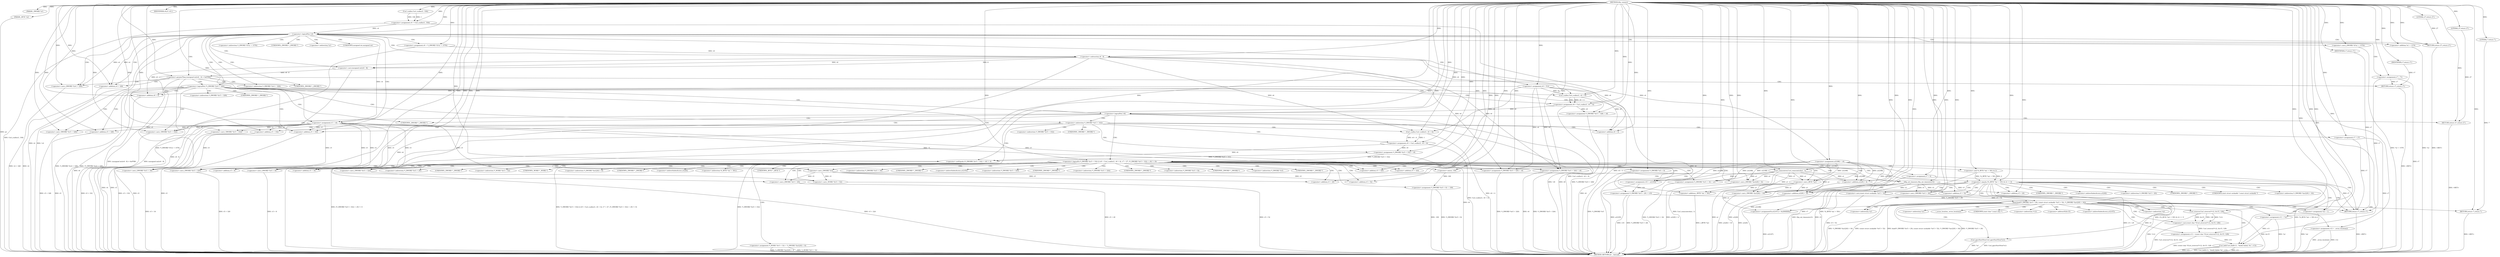 digraph tftp_connect {  
"1000112" [label = "(METHOD,tftp_connect)" ]
"1000381" [label = "(METHOD_RETURN,int __fastcall)" ]
"1000113" [label = "(PARAM,_DWORD *a1)" ]
"1000114" [label = "(PARAM,_BYTE *a2)" ]
"1000127" [label = "(<operator>.assignment,v4 = Curl_ccalloc(1, 336))" ]
"1000129" [label = "(Curl_ccalloc,Curl_ccalloc(1, 336))" ]
"1000132" [label = "(<operator>.assignment,a1[188] = v4)" ]
"1000138" [label = "(<operator>.logicalNot,!v4)" ]
"1000140" [label = "(RETURN,return 27;,return 27;)" ]
"1000141" [label = "(LITERAL,27,return 27;)" ]
"1000142" [label = "(<operator>.assignment,v5 = v4)" ]
"1000145" [label = "(<operator>.assignment,v6 = *(_DWORD *)(*a1 + 1576))" ]
"1000148" [label = "(<operator>.cast,(_DWORD *)(*a1 + 1576))" ]
"1000150" [label = "(<operator>.addition,*a1 + 1576)" ]
"1000155" [label = "(IDENTIFIER,v6,if ( v6 ))" ]
"1000157" [label = "(<operator>.assignment,v7 = 71)" ]
"1000161" [label = "(<operator>.greaterThan,(unsigned int)(v6 - 8) > 0xFFB0)" ]
"1000162" [label = "(<operator>.cast,(unsigned int)(v6 - 8))" ]
"1000164" [label = "(<operator>.subtraction,v6 - 8)" ]
"1000168" [label = "(RETURN,return v7;,return v7;)" ]
"1000169" [label = "(IDENTIFIER,v7,return v7;)" ]
"1000172" [label = "(<operator>.assignment,v6 = 512)" ]
"1000176" [label = "(<operator>.logicalNot,!*(_DWORD *)(v4 + 328))" ]
"1000178" [label = "(<operator>.cast,(_DWORD *)(v4 + 328))" ]
"1000180" [label = "(<operator>.addition,v4 + 328)" ]
"1000184" [label = "(<operator>.assignment,v8 = Curl_ccalloc(1, v6 + 4))" ]
"1000186" [label = "(Curl_ccalloc,Curl_ccalloc(1, v6 + 4))" ]
"1000188" [label = "(<operator>.addition,v6 + 4)" ]
"1000191" [label = "(<operator>.assignment,*(_DWORD *)(v5 + 328) = v8)" ]
"1000193" [label = "(<operator>.cast,(_DWORD *)(v5 + 328))" ]
"1000195" [label = "(<operator>.addition,v5 + 328)" ]
"1000200" [label = "(<operator>.logicalNot,!v8)" ]
"1000202" [label = "(RETURN,return 27;,return 27;)" ]
"1000203" [label = "(LITERAL,27,return 27;)" ]
"1000205" [label = "(<operator>.logicalOr,*(_DWORD *)(v5 + 332) || (v9 = Curl_ccalloc(1, v6 + 4), v7 = 27, (*(_DWORD *)(v5 + 332) = v9) != 0))" ]
"1000207" [label = "(<operator>.cast,(_DWORD *)(v5 + 332))" ]
"1000209" [label = "(<operator>.addition,v5 + 332)" ]
"1000213" [label = "(<operator>.assignment,v9 = Curl_ccalloc(1, v6 + 4))" ]
"1000215" [label = "(Curl_ccalloc,Curl_ccalloc(1, v6 + 4))" ]
"1000217" [label = "(<operator>.addition,v6 + 4)" ]
"1000221" [label = "(<operator>.assignment,v7 = 27)" ]
"1000224" [label = "(<operator>.notEquals,(*(_DWORD *)(v5 + 332) = v9) != 0)" ]
"1000225" [label = "(<operator>.assignment,*(_DWORD *)(v5 + 332) = v9)" ]
"1000227" [label = "(<operator>.cast,(_DWORD *)(v5 + 332))" ]
"1000229" [label = "(<operator>.addition,v5 + 332)" ]
"1000235" [label = "(Curl_conncontrol,Curl_conncontrol(a1, 1))" ]
"1000238" [label = "(<operator>.assignment,*(_DWORD *)(v5 + 16) = a1)" ]
"1000240" [label = "(<operator>.cast,(_DWORD *)(v5 + 16))" ]
"1000242" [label = "(<operator>.addition,v5 + 16)" ]
"1000246" [label = "(<operator>.assignment,v7 = 0)" ]
"1000249" [label = "(<operator>.assignment,v10 = a1[105])" ]
"1000254" [label = "(<operator>.assignment,*(_DWORD *)(v5 + 320) = v6)" ]
"1000256" [label = "(<operator>.cast,(_DWORD *)(v5 + 320))" ]
"1000258" [label = "(<operator>.addition,v5 + 320)" ]
"1000262" [label = "(<operator>.assignment,*(_DWORD *)(v5 + 324) = v6)" ]
"1000264" [label = "(<operator>.cast,(_DWORD *)(v5 + 324))" ]
"1000266" [label = "(<operator>.addition,v5 + 324)" ]
"1000270" [label = "(<operator>.assignment,*(_DWORD *)(v5 + 8) = -100)" ]
"1000272" [label = "(<operator>.cast,(_DWORD *)(v5 + 8))" ]
"1000274" [label = "(<operator>.addition,v5 + 8)" ]
"1000277" [label = "(<operator>.minus,-100)" ]
"1000279" [label = "(<operator>.assignment,*(_DWORD *)v5 = 0)" ]
"1000281" [label = "(<operator>.cast,(_DWORD *)v5)" ]
"1000285" [label = "(<operator>.assignment,*(_DWORD *)(v5 + 20) = v10)" ]
"1000287" [label = "(<operator>.cast,(_DWORD *)(v5 + 20))" ]
"1000289" [label = "(<operator>.addition,v5 + 20)" ]
"1000293" [label = "(<operator>.assignment,*(_WORD *)(v5 + 52) = *(_DWORD *)(a1[20] + 4))" ]
"1000295" [label = "(<operator>.cast,(_WORD *)(v5 + 52))" ]
"1000297" [label = "(<operator>.addition,v5 + 52)" ]
"1000301" [label = "(<operator>.cast,(_DWORD *)(a1[20] + 4))" ]
"1000303" [label = "(<operator>.addition,a1[20] + 4)" ]
"1000308" [label = "(tftp_set_timeouts,tftp_set_timeouts(v5))" ]
"1000311" [label = "(<operator>.equals,(*((_BYTE *)a1 + 591) & 2) == 0)" ]
"1000312" [label = "(<operator>.and,*((_BYTE *)a1 + 591) & 2)" ]
"1000314" [label = "(<operator>.addition,(_BYTE *)a1 + 591)" ]
"1000315" [label = "(<operator>.cast,(_BYTE *)a1)" ]
"1000323" [label = "(bind,bind(*(_DWORD *)(v5 + 20), (const struct sockaddr *)(v5 + 52), *(_DWORD *)(a1[20] + 16)))" ]
"1000325" [label = "(<operator>.cast,(_DWORD *)(v5 + 20))" ]
"1000327" [label = "(<operator>.addition,v5 + 20)" ]
"1000330" [label = "(<operator>.cast,(const struct sockaddr *)(v5 + 52))" ]
"1000332" [label = "(<operator>.addition,v5 + 52)" ]
"1000336" [label = "(<operator>.cast,(_DWORD *)(a1[20] + 16))" ]
"1000338" [label = "(<operator>.addition,a1[20] + 16)" ]
"1000344" [label = "(<operator>.assignment,v11 = *a1)" ]
"1000348" [label = "(<operator>.assignment,v12 = _errno_location())" ]
"1000351" [label = "(<operator>.assignment,v13 = (const char *)Curl_strerror(*v12, &v15, 128))" ]
"1000353" [label = "(<operator>.cast,(const char *)Curl_strerror(*v12, &v15, 128))" ]
"1000355" [label = "(Curl_strerror,Curl_strerror(*v12, &v15, 128))" ]
"1000361" [label = "(Curl_failf,Curl_failf(v11, \"bind() failed; %s\", v13))" ]
"1000365" [label = "(RETURN,return 7;,return 7;)" ]
"1000366" [label = "(LITERAL,7,return 7;)" ]
"1000367" [label = "(<operators>.assignmentOr,a1[147] |= 0x2000000u)" ]
"1000372" [label = "(Curl_pgrsStartNow,Curl_pgrsStartNow(*a1))" ]
"1000375" [label = "(<operator>.assignment,*a2 = 1)" ]
"1000379" [label = "(RETURN,return v7;,return v7;)" ]
"1000380" [label = "(IDENTIFIER,v7,return v7;)" ]
"1000147" [label = "(<operator>.indirection,*(_DWORD *)(*a1 + 1576))" ]
"1000149" [label = "(UNKNOWN,_DWORD *,_DWORD *)" ]
"1000151" [label = "(<operator>.indirection,*a1)" ]
"1000163" [label = "(UNKNOWN,unsigned int,unsigned int)" ]
"1000177" [label = "(<operator>.indirection,*(_DWORD *)(v4 + 328))" ]
"1000179" [label = "(UNKNOWN,_DWORD *,_DWORD *)" ]
"1000192" [label = "(<operator>.indirection,*(_DWORD *)(v5 + 328))" ]
"1000194" [label = "(UNKNOWN,_DWORD *,_DWORD *)" ]
"1000206" [label = "(<operator>.indirection,*(_DWORD *)(v5 + 332))" ]
"1000208" [label = "(UNKNOWN,_DWORD *,_DWORD *)" ]
"1000226" [label = "(<operator>.indirection,*(_DWORD *)(v5 + 332))" ]
"1000228" [label = "(UNKNOWN,_DWORD *,_DWORD *)" ]
"1000239" [label = "(<operator>.indirection,*(_DWORD *)(v5 + 16))" ]
"1000241" [label = "(UNKNOWN,_DWORD *,_DWORD *)" ]
"1000251" [label = "(<operator>.indirectIndexAccess,a1[105])" ]
"1000255" [label = "(<operator>.indirection,*(_DWORD *)(v5 + 320))" ]
"1000257" [label = "(UNKNOWN,_DWORD *,_DWORD *)" ]
"1000263" [label = "(<operator>.indirection,*(_DWORD *)(v5 + 324))" ]
"1000265" [label = "(UNKNOWN,_DWORD *,_DWORD *)" ]
"1000271" [label = "(<operator>.indirection,*(_DWORD *)(v5 + 8))" ]
"1000273" [label = "(UNKNOWN,_DWORD *,_DWORD *)" ]
"1000280" [label = "(<operator>.indirection,*(_DWORD *)v5)" ]
"1000282" [label = "(UNKNOWN,_DWORD *,_DWORD *)" ]
"1000286" [label = "(<operator>.indirection,*(_DWORD *)(v5 + 20))" ]
"1000288" [label = "(UNKNOWN,_DWORD *,_DWORD *)" ]
"1000294" [label = "(<operator>.indirection,*(_WORD *)(v5 + 52))" ]
"1000296" [label = "(UNKNOWN,_WORD *,_WORD *)" ]
"1000300" [label = "(<operator>.indirection,*(_DWORD *)(a1[20] + 4))" ]
"1000302" [label = "(UNKNOWN,_DWORD *,_DWORD *)" ]
"1000304" [label = "(<operator>.indirectIndexAccess,a1[20])" ]
"1000313" [label = "(<operator>.indirection,*((_BYTE *)a1 + 591))" ]
"1000316" [label = "(UNKNOWN,_BYTE *,_BYTE *)" ]
"1000324" [label = "(<operator>.indirection,*(_DWORD *)(v5 + 20))" ]
"1000326" [label = "(UNKNOWN,_DWORD *,_DWORD *)" ]
"1000331" [label = "(UNKNOWN,const struct sockaddr *,const struct sockaddr *)" ]
"1000335" [label = "(<operator>.indirection,*(_DWORD *)(a1[20] + 16))" ]
"1000337" [label = "(UNKNOWN,_DWORD *,_DWORD *)" ]
"1000339" [label = "(<operator>.indirectIndexAccess,a1[20])" ]
"1000346" [label = "(<operator>.indirection,*a1)" ]
"1000350" [label = "(_errno_location,_errno_location())" ]
"1000354" [label = "(UNKNOWN,const char *,const char *)" ]
"1000356" [label = "(<operator>.indirection,*v12)" ]
"1000358" [label = "(<operator>.addressOf,&v15)" ]
"1000368" [label = "(<operator>.indirectIndexAccess,a1[147])" ]
"1000373" [label = "(<operator>.indirection,*a1)" ]
"1000376" [label = "(<operator>.indirection,*a2)" ]
  "1000202" -> "1000381"  [ label = "DDG: <RET>"] 
  "1000365" -> "1000381"  [ label = "DDG: <RET>"] 
  "1000114" -> "1000381"  [ label = "DDG: a2"] 
  "1000287" -> "1000381"  [ label = "DDG: v5 + 20"] 
  "1000325" -> "1000381"  [ label = "DDG: v5 + 20"] 
  "1000180" -> "1000381"  [ label = "DDG: v4"] 
  "1000293" -> "1000381"  [ label = "DDG: *(_WORD *)(v5 + 52)"] 
  "1000162" -> "1000381"  [ label = "DDG: v6 - 8"] 
  "1000142" -> "1000381"  [ label = "DDG: v4"] 
  "1000161" -> "1000381"  [ label = "DDG: (unsigned int)(v6 - 8) > 0xFFB0"] 
  "1000217" -> "1000381"  [ label = "DDG: v6"] 
  "1000142" -> "1000381"  [ label = "DDG: v5"] 
  "1000205" -> "1000381"  [ label = "DDG: *(_DWORD *)(v5 + 332) || (v9 = Curl_ccalloc(1, v6 + 4), v7 = 27, (*(_DWORD *)(v5 + 332) = v9) != 0)"] 
  "1000200" -> "1000381"  [ label = "DDG: !v8"] 
  "1000323" -> "1000381"  [ label = "DDG: *(_DWORD *)(a1[20] + 16)"] 
  "1000138" -> "1000381"  [ label = "DDG: v4"] 
  "1000188" -> "1000381"  [ label = "DDG: v6"] 
  "1000238" -> "1000381"  [ label = "DDG: *(_DWORD *)(v5 + 16)"] 
  "1000323" -> "1000381"  [ label = "DDG: (const struct sockaddr *)(v5 + 52)"] 
  "1000351" -> "1000381"  [ label = "DDG: (const char *)Curl_strerror(*v12, &v15, 128)"] 
  "1000262" -> "1000381"  [ label = "DDG: v6"] 
  "1000308" -> "1000381"  [ label = "DDG: tftp_set_timeouts(v5)"] 
  "1000256" -> "1000381"  [ label = "DDG: v5 + 320"] 
  "1000229" -> "1000381"  [ label = "DDG: v5"] 
  "1000323" -> "1000381"  [ label = "DDG: bind(*(_DWORD *)(v5 + 20), (const struct sockaddr *)(v5 + 52), *(_DWORD *)(a1[20] + 16))"] 
  "1000361" -> "1000381"  [ label = "DDG: v13"] 
  "1000312" -> "1000381"  [ label = "DDG: *((_BYTE *)a1 + 591)"] 
  "1000215" -> "1000381"  [ label = "DDG: v6 + 4"] 
  "1000227" -> "1000381"  [ label = "DDG: v5 + 332"] 
  "1000272" -> "1000381"  [ label = "DDG: v5 + 8"] 
  "1000353" -> "1000381"  [ label = "DDG: Curl_strerror(*v12, &v15, 128)"] 
  "1000375" -> "1000381"  [ label = "DDG: *a2"] 
  "1000355" -> "1000381"  [ label = "DDG: *v12"] 
  "1000264" -> "1000381"  [ label = "DDG: v5 + 324"] 
  "1000367" -> "1000381"  [ label = "DDG: a1[147]"] 
  "1000132" -> "1000381"  [ label = "DDG: a1[188]"] 
  "1000285" -> "1000381"  [ label = "DDG: v10"] 
  "1000224" -> "1000381"  [ label = "DDG: (*(_DWORD *)(v5 + 332) = v9) != 0"] 
  "1000148" -> "1000381"  [ label = "DDG: *a1 + 1576"] 
  "1000178" -> "1000381"  [ label = "DDG: v4 + 328"] 
  "1000145" -> "1000381"  [ label = "DDG: *(_DWORD *)(*a1 + 1576)"] 
  "1000157" -> "1000381"  [ label = "DDG: v7"] 
  "1000246" -> "1000381"  [ label = "DDG: v7"] 
  "1000213" -> "1000381"  [ label = "DDG: Curl_ccalloc(1, v6 + 4)"] 
  "1000270" -> "1000381"  [ label = "DDG: -100"] 
  "1000270" -> "1000381"  [ label = "DDG: *(_DWORD *)(v5 + 8)"] 
  "1000262" -> "1000381"  [ label = "DDG: *(_DWORD *)(v5 + 324)"] 
  "1000303" -> "1000381"  [ label = "DDG: a1[20]"] 
  "1000348" -> "1000381"  [ label = "DDG: _errno_location()"] 
  "1000344" -> "1000381"  [ label = "DDG: *a1"] 
  "1000138" -> "1000381"  [ label = "DDG: !v4"] 
  "1000225" -> "1000381"  [ label = "DDG: v9"] 
  "1000254" -> "1000381"  [ label = "DDG: *(_DWORD *)(v5 + 320)"] 
  "1000361" -> "1000381"  [ label = "DDG: Curl_failf(v11, \"bind() failed; %s\", v13)"] 
  "1000221" -> "1000381"  [ label = "DDG: v7"] 
  "1000285" -> "1000381"  [ label = "DDG: *(_DWORD *)(v5 + 20)"] 
  "1000301" -> "1000381"  [ label = "DDG: a1[20] + 4"] 
  "1000311" -> "1000381"  [ label = "DDG: (*((_BYTE *)a1 + 591) & 2) == 0"] 
  "1000372" -> "1000381"  [ label = "DDG: Curl_pgrsStartNow(*a1)"] 
  "1000315" -> "1000381"  [ label = "DDG: a1"] 
  "1000330" -> "1000381"  [ label = "DDG: v5 + 52"] 
  "1000348" -> "1000381"  [ label = "DDG: v12"] 
  "1000207" -> "1000381"  [ label = "DDG: v5 + 332"] 
  "1000186" -> "1000381"  [ label = "DDG: v6 + 4"] 
  "1000314" -> "1000381"  [ label = "DDG: (_BYTE *)a1"] 
  "1000191" -> "1000381"  [ label = "DDG: *(_DWORD *)(v5 + 328)"] 
  "1000279" -> "1000381"  [ label = "DDG: *(_DWORD *)v5"] 
  "1000293" -> "1000381"  [ label = "DDG: *(_DWORD *)(a1[20] + 4)"] 
  "1000200" -> "1000381"  [ label = "DDG: v8"] 
  "1000205" -> "1000381"  [ label = "DDG: *(_DWORD *)(v5 + 332)"] 
  "1000176" -> "1000381"  [ label = "DDG: *(_DWORD *)(v4 + 328)"] 
  "1000240" -> "1000381"  [ label = "DDG: v5 + 16"] 
  "1000176" -> "1000381"  [ label = "DDG: !*(_DWORD *)(v4 + 328)"] 
  "1000195" -> "1000381"  [ label = "DDG: v5"] 
  "1000338" -> "1000381"  [ label = "DDG: a1[20]"] 
  "1000172" -> "1000381"  [ label = "DDG: v6"] 
  "1000127" -> "1000381"  [ label = "DDG: Curl_ccalloc(1, 336)"] 
  "1000209" -> "1000381"  [ label = "DDG: v5"] 
  "1000308" -> "1000381"  [ label = "DDG: v5"] 
  "1000193" -> "1000381"  [ label = "DDG: v5 + 328"] 
  "1000372" -> "1000381"  [ label = "DDG: *a1"] 
  "1000295" -> "1000381"  [ label = "DDG: v5 + 52"] 
  "1000323" -> "1000381"  [ label = "DDG: *(_DWORD *)(v5 + 20)"] 
  "1000336" -> "1000381"  [ label = "DDG: a1[20] + 16"] 
  "1000355" -> "1000381"  [ label = "DDG: &v15"] 
  "1000311" -> "1000381"  [ label = "DDG: *((_BYTE *)a1 + 591) & 2"] 
  "1000361" -> "1000381"  [ label = "DDG: v11"] 
  "1000164" -> "1000381"  [ label = "DDG: v6"] 
  "1000161" -> "1000381"  [ label = "DDG: (unsigned int)(v6 - 8)"] 
  "1000150" -> "1000381"  [ label = "DDG: *a1"] 
  "1000184" -> "1000381"  [ label = "DDG: Curl_ccalloc(1, v6 + 4)"] 
  "1000235" -> "1000381"  [ label = "DDG: Curl_conncontrol(a1, 1)"] 
  "1000249" -> "1000381"  [ label = "DDG: a1[105]"] 
  "1000332" -> "1000381"  [ label = "DDG: v5"] 
  "1000140" -> "1000381"  [ label = "DDG: <RET>"] 
  "1000168" -> "1000381"  [ label = "DDG: <RET>"] 
  "1000379" -> "1000381"  [ label = "DDG: <RET>"] 
  "1000112" -> "1000113"  [ label = "DDG: "] 
  "1000112" -> "1000114"  [ label = "DDG: "] 
  "1000129" -> "1000127"  [ label = "DDG: 1"] 
  "1000129" -> "1000127"  [ label = "DDG: 336"] 
  "1000112" -> "1000127"  [ label = "DDG: "] 
  "1000112" -> "1000129"  [ label = "DDG: "] 
  "1000127" -> "1000132"  [ label = "DDG: v4"] 
  "1000112" -> "1000132"  [ label = "DDG: "] 
  "1000112" -> "1000138"  [ label = "DDG: "] 
  "1000127" -> "1000138"  [ label = "DDG: v4"] 
  "1000141" -> "1000140"  [ label = "DDG: 27"] 
  "1000112" -> "1000140"  [ label = "DDG: "] 
  "1000112" -> "1000141"  [ label = "DDG: "] 
  "1000138" -> "1000142"  [ label = "DDG: v4"] 
  "1000112" -> "1000142"  [ label = "DDG: "] 
  "1000112" -> "1000145"  [ label = "DDG: "] 
  "1000112" -> "1000148"  [ label = "DDG: "] 
  "1000112" -> "1000150"  [ label = "DDG: "] 
  "1000112" -> "1000155"  [ label = "DDG: "] 
  "1000112" -> "1000157"  [ label = "DDG: "] 
  "1000162" -> "1000161"  [ label = "DDG: v6 - 8"] 
  "1000164" -> "1000162"  [ label = "DDG: v6"] 
  "1000164" -> "1000162"  [ label = "DDG: 8"] 
  "1000145" -> "1000164"  [ label = "DDG: v6"] 
  "1000112" -> "1000164"  [ label = "DDG: "] 
  "1000112" -> "1000161"  [ label = "DDG: "] 
  "1000169" -> "1000168"  [ label = "DDG: v7"] 
  "1000157" -> "1000168"  [ label = "DDG: v7"] 
  "1000112" -> "1000169"  [ label = "DDG: "] 
  "1000112" -> "1000172"  [ label = "DDG: "] 
  "1000112" -> "1000178"  [ label = "DDG: "] 
  "1000138" -> "1000178"  [ label = "DDG: v4"] 
  "1000112" -> "1000180"  [ label = "DDG: "] 
  "1000138" -> "1000180"  [ label = "DDG: v4"] 
  "1000186" -> "1000184"  [ label = "DDG: 1"] 
  "1000186" -> "1000184"  [ label = "DDG: v6 + 4"] 
  "1000112" -> "1000184"  [ label = "DDG: "] 
  "1000112" -> "1000186"  [ label = "DDG: "] 
  "1000172" -> "1000186"  [ label = "DDG: v6"] 
  "1000164" -> "1000186"  [ label = "DDG: v6"] 
  "1000172" -> "1000188"  [ label = "DDG: v6"] 
  "1000164" -> "1000188"  [ label = "DDG: v6"] 
  "1000112" -> "1000188"  [ label = "DDG: "] 
  "1000184" -> "1000191"  [ label = "DDG: v8"] 
  "1000112" -> "1000191"  [ label = "DDG: "] 
  "1000142" -> "1000193"  [ label = "DDG: v5"] 
  "1000112" -> "1000193"  [ label = "DDG: "] 
  "1000142" -> "1000195"  [ label = "DDG: v5"] 
  "1000112" -> "1000195"  [ label = "DDG: "] 
  "1000112" -> "1000200"  [ label = "DDG: "] 
  "1000184" -> "1000200"  [ label = "DDG: v8"] 
  "1000203" -> "1000202"  [ label = "DDG: 27"] 
  "1000112" -> "1000202"  [ label = "DDG: "] 
  "1000112" -> "1000203"  [ label = "DDG: "] 
  "1000225" -> "1000205"  [ label = "DDG: *(_DWORD *)(v5 + 332)"] 
  "1000142" -> "1000207"  [ label = "DDG: v5"] 
  "1000112" -> "1000207"  [ label = "DDG: "] 
  "1000142" -> "1000209"  [ label = "DDG: v5"] 
  "1000112" -> "1000209"  [ label = "DDG: "] 
  "1000215" -> "1000213"  [ label = "DDG: 1"] 
  "1000215" -> "1000213"  [ label = "DDG: v6 + 4"] 
  "1000112" -> "1000213"  [ label = "DDG: "] 
  "1000112" -> "1000215"  [ label = "DDG: "] 
  "1000172" -> "1000215"  [ label = "DDG: v6"] 
  "1000164" -> "1000215"  [ label = "DDG: v6"] 
  "1000172" -> "1000217"  [ label = "DDG: v6"] 
  "1000164" -> "1000217"  [ label = "DDG: v6"] 
  "1000112" -> "1000217"  [ label = "DDG: "] 
  "1000112" -> "1000221"  [ label = "DDG: "] 
  "1000225" -> "1000224"  [ label = "DDG: *(_DWORD *)(v5 + 332)"] 
  "1000213" -> "1000224"  [ label = "DDG: v9"] 
  "1000112" -> "1000224"  [ label = "DDG: "] 
  "1000112" -> "1000227"  [ label = "DDG: "] 
  "1000142" -> "1000227"  [ label = "DDG: v5"] 
  "1000112" -> "1000229"  [ label = "DDG: "] 
  "1000142" -> "1000229"  [ label = "DDG: v5"] 
  "1000213" -> "1000225"  [ label = "DDG: v9"] 
  "1000112" -> "1000225"  [ label = "DDG: "] 
  "1000132" -> "1000235"  [ label = "DDG: a1[188]"] 
  "1000112" -> "1000235"  [ label = "DDG: "] 
  "1000132" -> "1000238"  [ label = "DDG: a1[188]"] 
  "1000235" -> "1000238"  [ label = "DDG: a1"] 
  "1000112" -> "1000238"  [ label = "DDG: "] 
  "1000112" -> "1000240"  [ label = "DDG: "] 
  "1000142" -> "1000240"  [ label = "DDG: v5"] 
  "1000112" -> "1000242"  [ label = "DDG: "] 
  "1000142" -> "1000242"  [ label = "DDG: v5"] 
  "1000112" -> "1000246"  [ label = "DDG: "] 
  "1000132" -> "1000249"  [ label = "DDG: a1[188]"] 
  "1000235" -> "1000249"  [ label = "DDG: a1"] 
  "1000112" -> "1000249"  [ label = "DDG: "] 
  "1000172" -> "1000254"  [ label = "DDG: v6"] 
  "1000164" -> "1000254"  [ label = "DDG: v6"] 
  "1000112" -> "1000254"  [ label = "DDG: "] 
  "1000112" -> "1000256"  [ label = "DDG: "] 
  "1000142" -> "1000256"  [ label = "DDG: v5"] 
  "1000112" -> "1000258"  [ label = "DDG: "] 
  "1000142" -> "1000258"  [ label = "DDG: v5"] 
  "1000112" -> "1000262"  [ label = "DDG: "] 
  "1000172" -> "1000262"  [ label = "DDG: v6"] 
  "1000164" -> "1000262"  [ label = "DDG: v6"] 
  "1000112" -> "1000264"  [ label = "DDG: "] 
  "1000142" -> "1000264"  [ label = "DDG: v5"] 
  "1000112" -> "1000266"  [ label = "DDG: "] 
  "1000142" -> "1000266"  [ label = "DDG: v5"] 
  "1000277" -> "1000270"  [ label = "DDG: 100"] 
  "1000112" -> "1000272"  [ label = "DDG: "] 
  "1000142" -> "1000272"  [ label = "DDG: v5"] 
  "1000112" -> "1000274"  [ label = "DDG: "] 
  "1000142" -> "1000274"  [ label = "DDG: v5"] 
  "1000112" -> "1000277"  [ label = "DDG: "] 
  "1000112" -> "1000279"  [ label = "DDG: "] 
  "1000112" -> "1000281"  [ label = "DDG: "] 
  "1000142" -> "1000281"  [ label = "DDG: v5"] 
  "1000249" -> "1000285"  [ label = "DDG: v10"] 
  "1000112" -> "1000285"  [ label = "DDG: "] 
  "1000281" -> "1000287"  [ label = "DDG: v5"] 
  "1000112" -> "1000287"  [ label = "DDG: "] 
  "1000281" -> "1000289"  [ label = "DDG: v5"] 
  "1000112" -> "1000289"  [ label = "DDG: "] 
  "1000112" -> "1000295"  [ label = "DDG: "] 
  "1000281" -> "1000295"  [ label = "DDG: v5"] 
  "1000112" -> "1000297"  [ label = "DDG: "] 
  "1000281" -> "1000297"  [ label = "DDG: v5"] 
  "1000132" -> "1000301"  [ label = "DDG: a1[188]"] 
  "1000235" -> "1000301"  [ label = "DDG: a1"] 
  "1000112" -> "1000301"  [ label = "DDG: "] 
  "1000132" -> "1000303"  [ label = "DDG: a1[188]"] 
  "1000235" -> "1000303"  [ label = "DDG: a1"] 
  "1000112" -> "1000303"  [ label = "DDG: "] 
  "1000112" -> "1000308"  [ label = "DDG: "] 
  "1000281" -> "1000308"  [ label = "DDG: v5"] 
  "1000312" -> "1000311"  [ label = "DDG: *((_BYTE *)a1 + 591)"] 
  "1000312" -> "1000311"  [ label = "DDG: 2"] 
  "1000315" -> "1000314"  [ label = "DDG: a1"] 
  "1000132" -> "1000315"  [ label = "DDG: a1[188]"] 
  "1000112" -> "1000315"  [ label = "DDG: "] 
  "1000235" -> "1000315"  [ label = "DDG: a1"] 
  "1000112" -> "1000314"  [ label = "DDG: "] 
  "1000112" -> "1000312"  [ label = "DDG: "] 
  "1000112" -> "1000311"  [ label = "DDG: "] 
  "1000285" -> "1000323"  [ label = "DDG: *(_DWORD *)(v5 + 20)"] 
  "1000308" -> "1000325"  [ label = "DDG: v5"] 
  "1000112" -> "1000325"  [ label = "DDG: "] 
  "1000308" -> "1000327"  [ label = "DDG: v5"] 
  "1000112" -> "1000327"  [ label = "DDG: "] 
  "1000330" -> "1000323"  [ label = "DDG: v5 + 52"] 
  "1000112" -> "1000330"  [ label = "DDG: "] 
  "1000308" -> "1000330"  [ label = "DDG: v5"] 
  "1000112" -> "1000332"  [ label = "DDG: "] 
  "1000308" -> "1000332"  [ label = "DDG: v5"] 
  "1000315" -> "1000336"  [ label = "DDG: a1"] 
  "1000132" -> "1000336"  [ label = "DDG: a1[188]"] 
  "1000235" -> "1000336"  [ label = "DDG: a1"] 
  "1000112" -> "1000336"  [ label = "DDG: "] 
  "1000315" -> "1000338"  [ label = "DDG: a1"] 
  "1000132" -> "1000338"  [ label = "DDG: a1[188]"] 
  "1000235" -> "1000338"  [ label = "DDG: a1"] 
  "1000112" -> "1000338"  [ label = "DDG: "] 
  "1000112" -> "1000344"  [ label = "DDG: "] 
  "1000112" -> "1000348"  [ label = "DDG: "] 
  "1000353" -> "1000351"  [ label = "DDG: Curl_strerror(*v12, &v15, 128)"] 
  "1000112" -> "1000351"  [ label = "DDG: "] 
  "1000355" -> "1000353"  [ label = "DDG: *v12"] 
  "1000355" -> "1000353"  [ label = "DDG: &v15"] 
  "1000355" -> "1000353"  [ label = "DDG: 128"] 
  "1000112" -> "1000355"  [ label = "DDG: "] 
  "1000344" -> "1000361"  [ label = "DDG: v11"] 
  "1000112" -> "1000361"  [ label = "DDG: "] 
  "1000351" -> "1000361"  [ label = "DDG: v13"] 
  "1000366" -> "1000365"  [ label = "DDG: 7"] 
  "1000112" -> "1000365"  [ label = "DDG: "] 
  "1000112" -> "1000366"  [ label = "DDG: "] 
  "1000112" -> "1000367"  [ label = "DDG: "] 
  "1000315" -> "1000367"  [ label = "DDG: a1"] 
  "1000112" -> "1000375"  [ label = "DDG: "] 
  "1000380" -> "1000379"  [ label = "DDG: v7"] 
  "1000221" -> "1000379"  [ label = "DDG: v7"] 
  "1000157" -> "1000379"  [ label = "DDG: v7"] 
  "1000246" -> "1000379"  [ label = "DDG: v7"] 
  "1000112" -> "1000380"  [ label = "DDG: "] 
  "1000138" -> "1000142"  [ label = "CDG: "] 
  "1000138" -> "1000140"  [ label = "CDG: "] 
  "1000138" -> "1000151"  [ label = "CDG: "] 
  "1000138" -> "1000150"  [ label = "CDG: "] 
  "1000138" -> "1000149"  [ label = "CDG: "] 
  "1000138" -> "1000148"  [ label = "CDG: "] 
  "1000138" -> "1000147"  [ label = "CDG: "] 
  "1000138" -> "1000145"  [ label = "CDG: "] 
  "1000138" -> "1000157"  [ label = "CDG: "] 
  "1000138" -> "1000176"  [ label = "CDG: "] 
  "1000138" -> "1000172"  [ label = "CDG: "] 
  "1000138" -> "1000164"  [ label = "CDG: "] 
  "1000138" -> "1000163"  [ label = "CDG: "] 
  "1000138" -> "1000162"  [ label = "CDG: "] 
  "1000138" -> "1000161"  [ label = "CDG: "] 
  "1000138" -> "1000180"  [ label = "CDG: "] 
  "1000138" -> "1000179"  [ label = "CDG: "] 
  "1000138" -> "1000178"  [ label = "CDG: "] 
  "1000138" -> "1000177"  [ label = "CDG: "] 
  "1000161" -> "1000176"  [ label = "CDG: "] 
  "1000161" -> "1000168"  [ label = "CDG: "] 
  "1000161" -> "1000180"  [ label = "CDG: "] 
  "1000161" -> "1000179"  [ label = "CDG: "] 
  "1000161" -> "1000178"  [ label = "CDG: "] 
  "1000161" -> "1000177"  [ label = "CDG: "] 
  "1000176" -> "1000192"  [ label = "CDG: "] 
  "1000176" -> "1000191"  [ label = "CDG: "] 
  "1000176" -> "1000188"  [ label = "CDG: "] 
  "1000176" -> "1000186"  [ label = "CDG: "] 
  "1000176" -> "1000184"  [ label = "CDG: "] 
  "1000176" -> "1000208"  [ label = "CDG: "] 
  "1000176" -> "1000207"  [ label = "CDG: "] 
  "1000176" -> "1000206"  [ label = "CDG: "] 
  "1000176" -> "1000205"  [ label = "CDG: "] 
  "1000176" -> "1000200"  [ label = "CDG: "] 
  "1000176" -> "1000195"  [ label = "CDG: "] 
  "1000176" -> "1000194"  [ label = "CDG: "] 
  "1000176" -> "1000193"  [ label = "CDG: "] 
  "1000176" -> "1000209"  [ label = "CDG: "] 
  "1000200" -> "1000208"  [ label = "CDG: "] 
  "1000200" -> "1000207"  [ label = "CDG: "] 
  "1000200" -> "1000206"  [ label = "CDG: "] 
  "1000200" -> "1000205"  [ label = "CDG: "] 
  "1000200" -> "1000202"  [ label = "CDG: "] 
  "1000200" -> "1000209"  [ label = "CDG: "] 
  "1000205" -> "1000240"  [ label = "CDG: "] 
  "1000205" -> "1000239"  [ label = "CDG: "] 
  "1000205" -> "1000238"  [ label = "CDG: "] 
  "1000205" -> "1000235"  [ label = "CDG: "] 
  "1000205" -> "1000256"  [ label = "CDG: "] 
  "1000205" -> "1000255"  [ label = "CDG: "] 
  "1000205" -> "1000254"  [ label = "CDG: "] 
  "1000205" -> "1000251"  [ label = "CDG: "] 
  "1000205" -> "1000249"  [ label = "CDG: "] 
  "1000205" -> "1000246"  [ label = "CDG: "] 
  "1000205" -> "1000242"  [ label = "CDG: "] 
  "1000205" -> "1000241"  [ label = "CDG: "] 
  "1000205" -> "1000272"  [ label = "CDG: "] 
  "1000205" -> "1000271"  [ label = "CDG: "] 
  "1000205" -> "1000270"  [ label = "CDG: "] 
  "1000205" -> "1000266"  [ label = "CDG: "] 
  "1000205" -> "1000265"  [ label = "CDG: "] 
  "1000205" -> "1000264"  [ label = "CDG: "] 
  "1000205" -> "1000263"  [ label = "CDG: "] 
  "1000205" -> "1000262"  [ label = "CDG: "] 
  "1000205" -> "1000258"  [ label = "CDG: "] 
  "1000205" -> "1000257"  [ label = "CDG: "] 
  "1000205" -> "1000288"  [ label = "CDG: "] 
  "1000205" -> "1000287"  [ label = "CDG: "] 
  "1000205" -> "1000286"  [ label = "CDG: "] 
  "1000205" -> "1000285"  [ label = "CDG: "] 
  "1000205" -> "1000282"  [ label = "CDG: "] 
  "1000205" -> "1000281"  [ label = "CDG: "] 
  "1000205" -> "1000280"  [ label = "CDG: "] 
  "1000205" -> "1000279"  [ label = "CDG: "] 
  "1000205" -> "1000277"  [ label = "CDG: "] 
  "1000205" -> "1000274"  [ label = "CDG: "] 
  "1000205" -> "1000273"  [ label = "CDG: "] 
  "1000205" -> "1000304"  [ label = "CDG: "] 
  "1000205" -> "1000303"  [ label = "CDG: "] 
  "1000205" -> "1000302"  [ label = "CDG: "] 
  "1000205" -> "1000301"  [ label = "CDG: "] 
  "1000205" -> "1000300"  [ label = "CDG: "] 
  "1000205" -> "1000297"  [ label = "CDG: "] 
  "1000205" -> "1000296"  [ label = "CDG: "] 
  "1000205" -> "1000295"  [ label = "CDG: "] 
  "1000205" -> "1000294"  [ label = "CDG: "] 
  "1000205" -> "1000293"  [ label = "CDG: "] 
  "1000205" -> "1000289"  [ label = "CDG: "] 
  "1000205" -> "1000316"  [ label = "CDG: "] 
  "1000205" -> "1000315"  [ label = "CDG: "] 
  "1000205" -> "1000314"  [ label = "CDG: "] 
  "1000205" -> "1000313"  [ label = "CDG: "] 
  "1000205" -> "1000312"  [ label = "CDG: "] 
  "1000205" -> "1000311"  [ label = "CDG: "] 
  "1000205" -> "1000308"  [ label = "CDG: "] 
  "1000205" -> "1000379"  [ label = "CDG: "] 
  "1000206" -> "1000224"  [ label = "CDG: "] 
  "1000206" -> "1000221"  [ label = "CDG: "] 
  "1000206" -> "1000217"  [ label = "CDG: "] 
  "1000206" -> "1000215"  [ label = "CDG: "] 
  "1000206" -> "1000213"  [ label = "CDG: "] 
  "1000206" -> "1000229"  [ label = "CDG: "] 
  "1000206" -> "1000228"  [ label = "CDG: "] 
  "1000206" -> "1000227"  [ label = "CDG: "] 
  "1000206" -> "1000226"  [ label = "CDG: "] 
  "1000206" -> "1000225"  [ label = "CDG: "] 
  "1000311" -> "1000336"  [ label = "CDG: "] 
  "1000311" -> "1000335"  [ label = "CDG: "] 
  "1000311" -> "1000332"  [ label = "CDG: "] 
  "1000311" -> "1000331"  [ label = "CDG: "] 
  "1000311" -> "1000330"  [ label = "CDG: "] 
  "1000311" -> "1000327"  [ label = "CDG: "] 
  "1000311" -> "1000326"  [ label = "CDG: "] 
  "1000311" -> "1000325"  [ label = "CDG: "] 
  "1000311" -> "1000324"  [ label = "CDG: "] 
  "1000311" -> "1000323"  [ label = "CDG: "] 
  "1000311" -> "1000339"  [ label = "CDG: "] 
  "1000311" -> "1000338"  [ label = "CDG: "] 
  "1000311" -> "1000337"  [ label = "CDG: "] 
  "1000311" -> "1000379"  [ label = "CDG: "] 
  "1000311" -> "1000376"  [ label = "CDG: "] 
  "1000311" -> "1000375"  [ label = "CDG: "] 
  "1000311" -> "1000373"  [ label = "CDG: "] 
  "1000311" -> "1000372"  [ label = "CDG: "] 
  "1000323" -> "1000351"  [ label = "CDG: "] 
  "1000323" -> "1000350"  [ label = "CDG: "] 
  "1000323" -> "1000348"  [ label = "CDG: "] 
  "1000323" -> "1000346"  [ label = "CDG: "] 
  "1000323" -> "1000344"  [ label = "CDG: "] 
  "1000323" -> "1000368"  [ label = "CDG: "] 
  "1000323" -> "1000367"  [ label = "CDG: "] 
  "1000323" -> "1000365"  [ label = "CDG: "] 
  "1000323" -> "1000361"  [ label = "CDG: "] 
  "1000323" -> "1000358"  [ label = "CDG: "] 
  "1000323" -> "1000356"  [ label = "CDG: "] 
  "1000323" -> "1000355"  [ label = "CDG: "] 
  "1000323" -> "1000354"  [ label = "CDG: "] 
  "1000323" -> "1000353"  [ label = "CDG: "] 
  "1000323" -> "1000379"  [ label = "CDG: "] 
  "1000323" -> "1000376"  [ label = "CDG: "] 
  "1000323" -> "1000375"  [ label = "CDG: "] 
  "1000323" -> "1000373"  [ label = "CDG: "] 
  "1000323" -> "1000372"  [ label = "CDG: "] 
}
